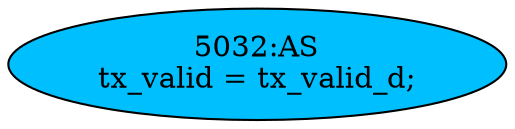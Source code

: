 strict digraph "" {
	node [label="\N"];
	"5032:AS"	 [ast="<pyverilog.vparser.ast.Assign object at 0x7f13b557d1d0>",
		def_var="['tx_valid']",
		fillcolor=deepskyblue,
		label="5032:AS
tx_valid = tx_valid_d;",
		statements="[]",
		style=filled,
		typ=Assign,
		use_var="['tx_valid_d']"];
}

